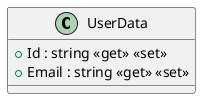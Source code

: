 @startuml
class UserData {
    + Id : string <<get>> <<set>>
    + Email : string <<get>> <<set>>
}
@enduml
